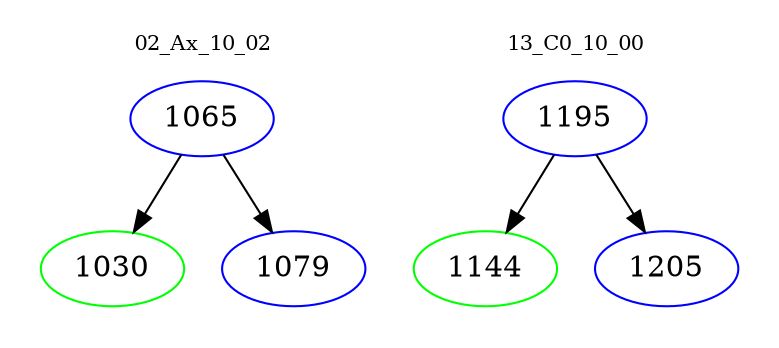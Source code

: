 digraph{
subgraph cluster_0 {
color = white
label = "02_Ax_10_02";
fontsize=10;
T0_1065 [label="1065", color="blue"]
T0_1065 -> T0_1030 [color="black"]
T0_1030 [label="1030", color="green"]
T0_1065 -> T0_1079 [color="black"]
T0_1079 [label="1079", color="blue"]
}
subgraph cluster_1 {
color = white
label = "13_C0_10_00";
fontsize=10;
T1_1195 [label="1195", color="blue"]
T1_1195 -> T1_1144 [color="black"]
T1_1144 [label="1144", color="green"]
T1_1195 -> T1_1205 [color="black"]
T1_1205 [label="1205", color="blue"]
}
}
